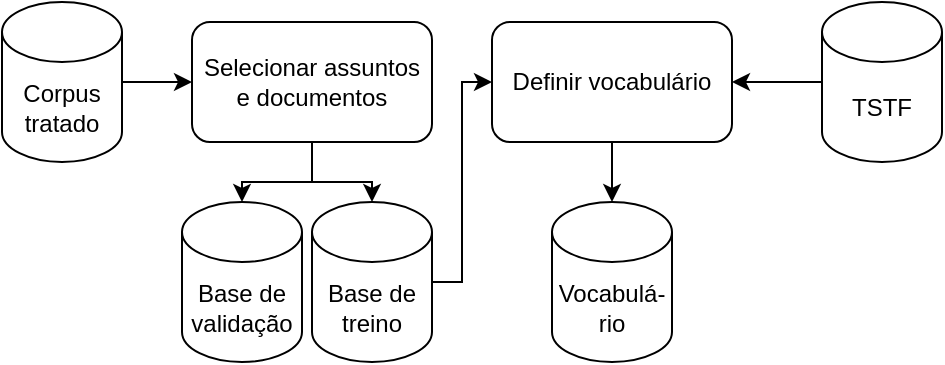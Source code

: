 <mxfile version="13.7.9" type="device"><diagram id="iL1wWPsg9oRK0zxTFGcD" name="Página-1"><mxGraphModel dx="1024" dy="592" grid="1" gridSize="10" guides="1" tooltips="1" connect="1" arrows="1" fold="1" page="1" pageScale="1" pageWidth="827" pageHeight="1169" math="0" shadow="0"><root><mxCell id="0"/><mxCell id="1" parent="0"/><mxCell id="yLfHGekhFHBmdQ6vG92Y-1" style="edgeStyle=orthogonalEdgeStyle;rounded=0;orthogonalLoop=1;jettySize=auto;html=1;entryX=0;entryY=0.5;entryDx=0;entryDy=0;" parent="1" source="yLfHGekhFHBmdQ6vG92Y-2" target="yLfHGekhFHBmdQ6vG92Y-4" edge="1"><mxGeometry relative="1" as="geometry"/></mxCell><mxCell id="yLfHGekhFHBmdQ6vG92Y-2" value="Corpus&lt;br&gt;tratado" style="shape=cylinder3;whiteSpace=wrap;html=1;boundedLbl=1;backgroundOutline=1;size=15;" parent="1" vertex="1"><mxGeometry x="510" y="60" width="60" height="80" as="geometry"/></mxCell><mxCell id="yLfHGekhFHBmdQ6vG92Y-3" style="edgeStyle=orthogonalEdgeStyle;rounded=0;orthogonalLoop=1;jettySize=auto;html=1;exitX=0.5;exitY=1;exitDx=0;exitDy=0;" parent="1" source="yLfHGekhFHBmdQ6vG92Y-4" target="yLfHGekhFHBmdQ6vG92Y-6" edge="1"><mxGeometry relative="1" as="geometry"/></mxCell><mxCell id="yLfHGekhFHBmdQ6vG92Y-4" value="Selecionar assuntos e documentos" style="rounded=1;whiteSpace=wrap;html=1;" parent="1" vertex="1"><mxGeometry x="605" y="70" width="120" height="60" as="geometry"/></mxCell><mxCell id="yLfHGekhFHBmdQ6vG92Y-5" style="edgeStyle=orthogonalEdgeStyle;rounded=0;orthogonalLoop=1;jettySize=auto;html=1;entryX=0;entryY=0.5;entryDx=0;entryDy=0;" parent="1" source="yLfHGekhFHBmdQ6vG92Y-6" target="yLfHGekhFHBmdQ6vG92Y-7" edge="1"><mxGeometry relative="1" as="geometry"><Array as="points"><mxPoint x="740" y="200"/><mxPoint x="740" y="100"/></Array></mxGeometry></mxCell><mxCell id="yLfHGekhFHBmdQ6vG92Y-6" value="Base de treino" style="shape=cylinder3;whiteSpace=wrap;html=1;boundedLbl=1;backgroundOutline=1;size=15;" parent="1" vertex="1"><mxGeometry x="665" y="160" width="60" height="80" as="geometry"/></mxCell><mxCell id="yLfHGekhFHBmdQ6vG92Y-7" value="Definir vocabulário" style="rounded=1;whiteSpace=wrap;html=1;" parent="1" vertex="1"><mxGeometry x="755" y="70" width="120" height="60" as="geometry"/></mxCell><mxCell id="yLfHGekhFHBmdQ6vG92Y-8" style="edgeStyle=orthogonalEdgeStyle;rounded=0;orthogonalLoop=1;jettySize=auto;html=1;entryX=1;entryY=0.5;entryDx=0;entryDy=0;" parent="1" source="yLfHGekhFHBmdQ6vG92Y-9" target="yLfHGekhFHBmdQ6vG92Y-7" edge="1"><mxGeometry relative="1" as="geometry"/></mxCell><mxCell id="yLfHGekhFHBmdQ6vG92Y-9" value="TSTF" style="shape=cylinder3;whiteSpace=wrap;html=1;boundedLbl=1;backgroundOutline=1;size=15;" parent="1" vertex="1"><mxGeometry x="920" y="60" width="60" height="80" as="geometry"/></mxCell><mxCell id="yLfHGekhFHBmdQ6vG92Y-10" value="Vocabulá-&lt;br&gt;rio" style="shape=cylinder3;whiteSpace=wrap;html=1;boundedLbl=1;backgroundOutline=1;size=15;" parent="1" vertex="1"><mxGeometry x="785" y="160" width="60" height="80" as="geometry"/></mxCell><mxCell id="yLfHGekhFHBmdQ6vG92Y-11" style="edgeStyle=orthogonalEdgeStyle;rounded=0;orthogonalLoop=1;jettySize=auto;html=1;entryX=0.5;entryY=0;entryDx=0;entryDy=0;entryPerimeter=0;" parent="1" source="yLfHGekhFHBmdQ6vG92Y-7" target="yLfHGekhFHBmdQ6vG92Y-10" edge="1"><mxGeometry relative="1" as="geometry"><mxPoint x="315" y="140" as="targetPoint"/></mxGeometry></mxCell><mxCell id="rRZmsW7KP-IOpC69nD0o-1" value="Base de validação" style="shape=cylinder3;whiteSpace=wrap;html=1;boundedLbl=1;backgroundOutline=1;size=15;" vertex="1" parent="1"><mxGeometry x="600" y="160" width="60" height="80" as="geometry"/></mxCell><mxCell id="rRZmsW7KP-IOpC69nD0o-2" style="edgeStyle=orthogonalEdgeStyle;rounded=0;orthogonalLoop=1;jettySize=auto;html=1;exitX=0.5;exitY=1;exitDx=0;exitDy=0;entryX=0.5;entryY=0;entryDx=0;entryDy=0;entryPerimeter=0;" edge="1" parent="1" source="yLfHGekhFHBmdQ6vG92Y-4" target="rRZmsW7KP-IOpC69nD0o-1"><mxGeometry relative="1" as="geometry"><mxPoint x="675" y="140" as="sourcePoint"/><mxPoint x="705" y="180" as="targetPoint"/></mxGeometry></mxCell></root></mxGraphModel></diagram></mxfile>